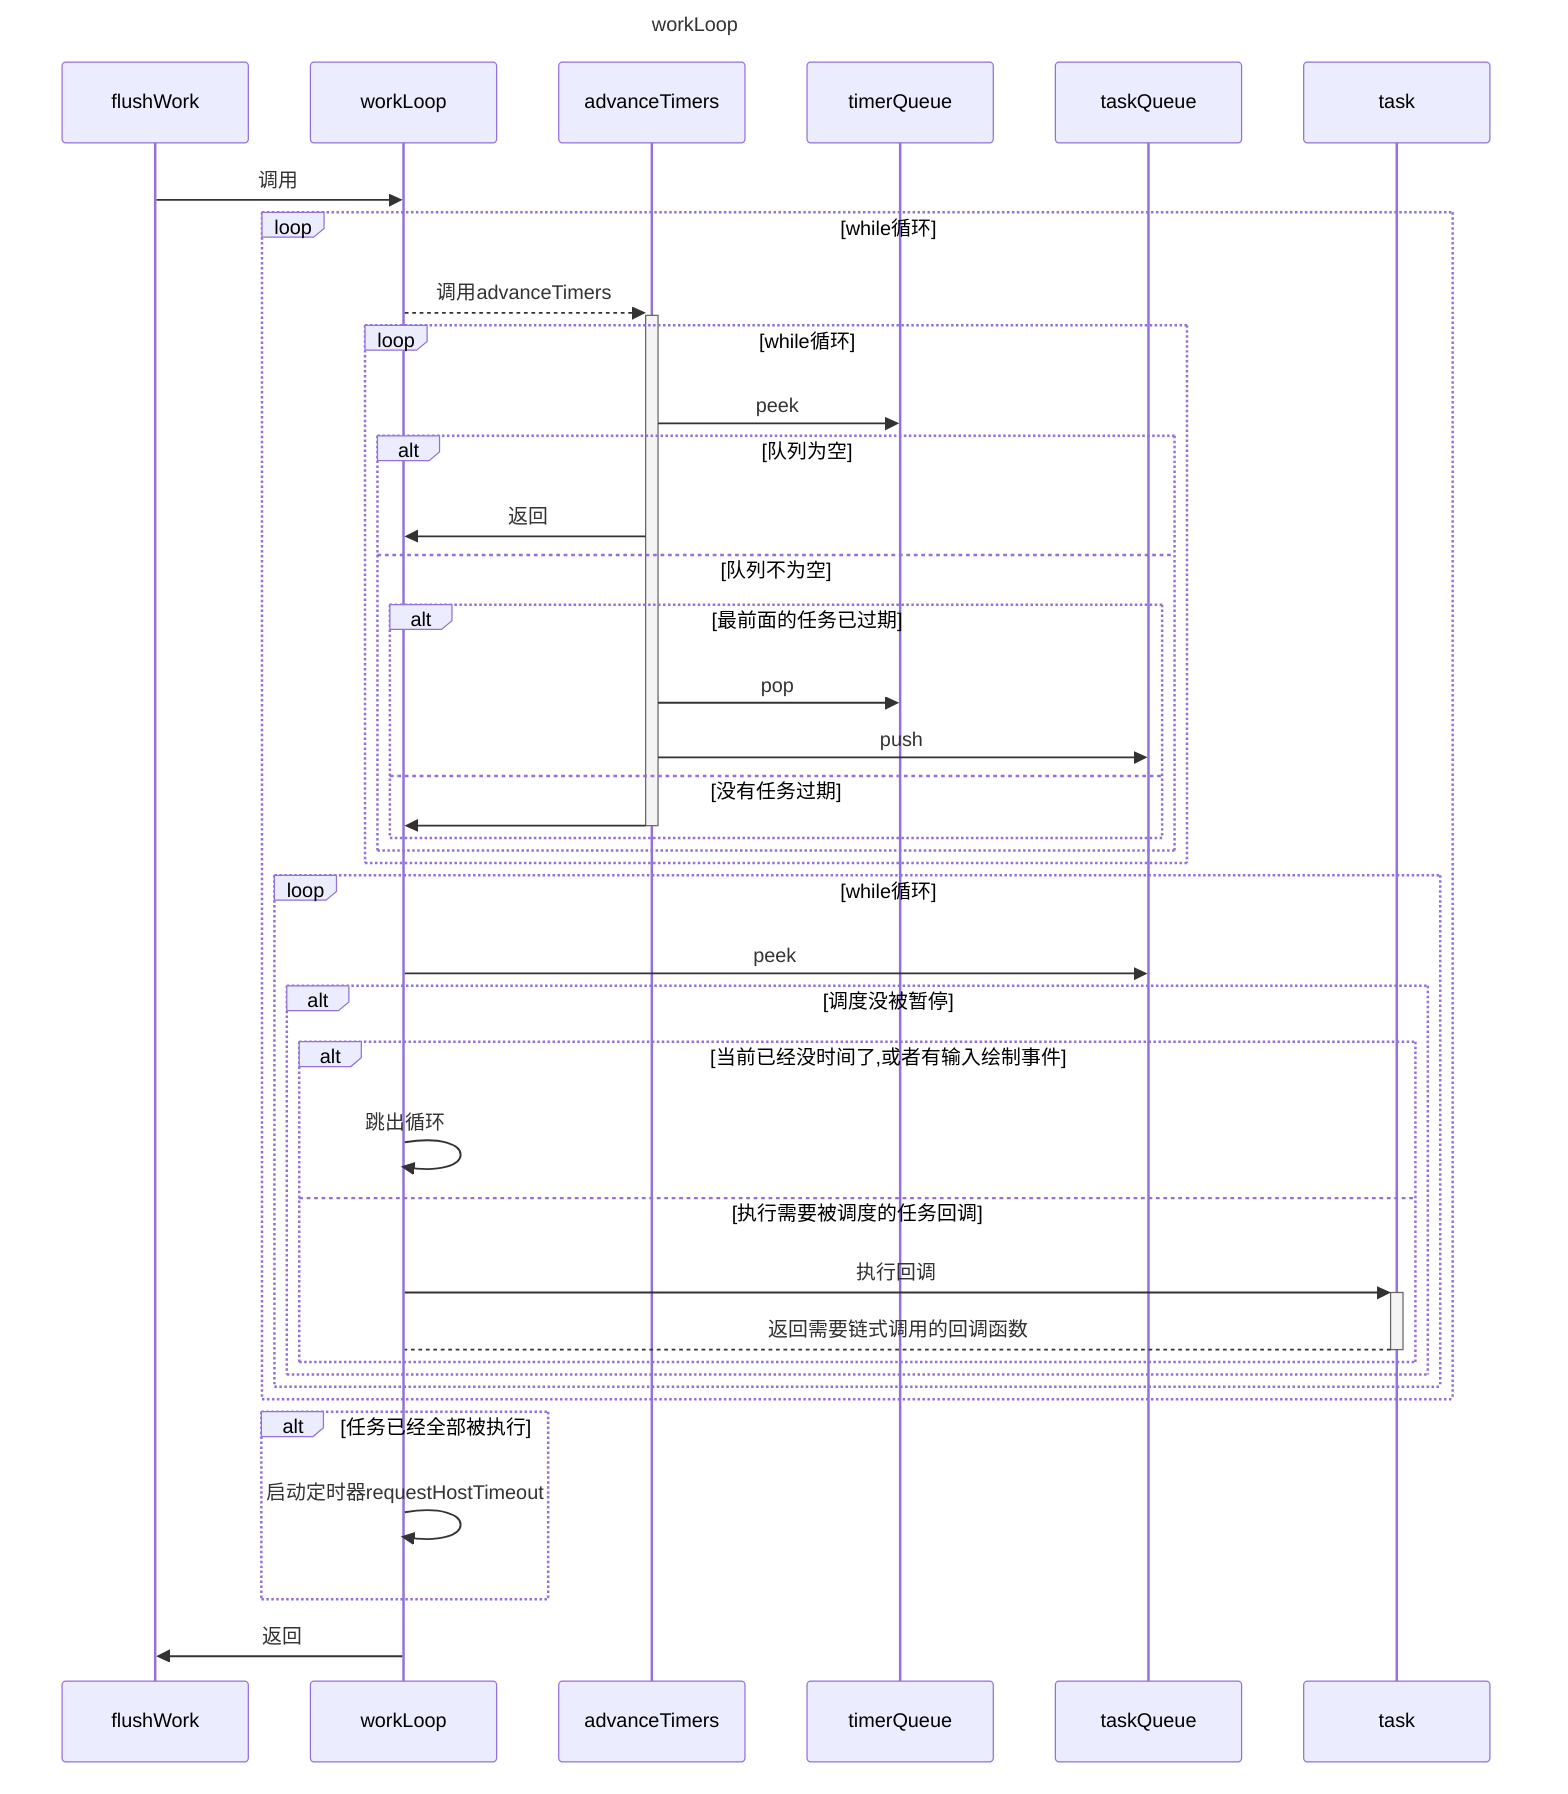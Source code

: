 sequenceDiagram title: workLoop
  participant flushWork
  participant workLoop
  participant advanceTimers
  participant timerQueue
  participant taskQueue

  participant task

  flushWork ->> workLoop:调用
  loop while循环
    workLoop -->>+advanceTimers:调用advanceTimers
    loop while循环
      advanceTimers ->>timerQueue:peek
      alt 队列为空
        advanceTimers ->> workLoop:返回
      else 队列不为空
        alt 最前面的任务已过期
          advanceTimers ->>timerQueue:pop
          advanceTimers ->>taskQueue:push
        else 没有任务过期
          advanceTimers ->>-workLoop: 
        end
      end
    end

    loop while循环  
      workLoop ->> taskQueue:peek
      alt 调度没被暂停
        alt 当前已经没时间了,或者有输入绘制事件
          workLoop ->> workLoop:跳出循环
        else 执行需要被调度的任务回调
          workLoop ->> +task:执行回调
          task --> -workLoop: 返回需要链式调用的回调函数
        end
      end
    end
  end

  alt 任务已经全部被执行
    workLoop ->> workLoop: 启动定时器requestHostTimeout
  end
  workLoop ->> flushWork: 返回